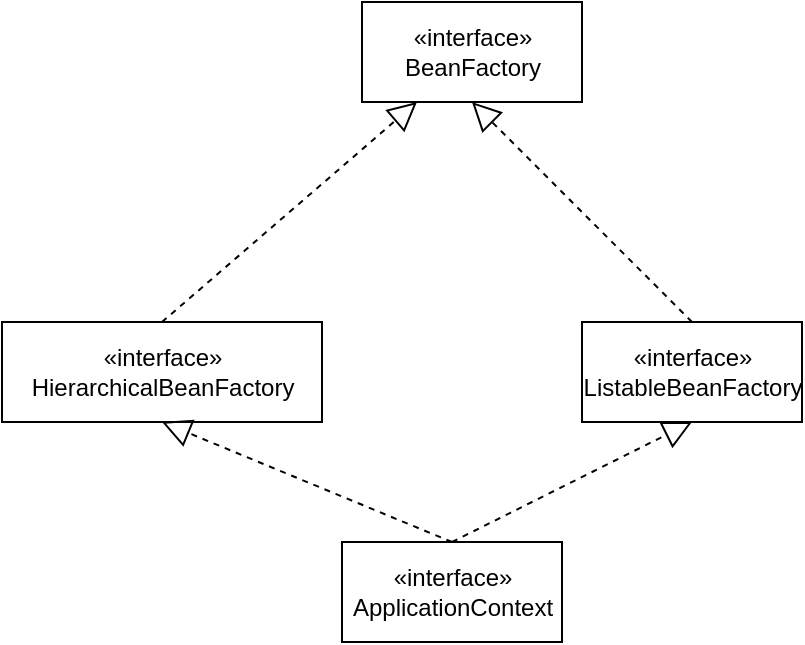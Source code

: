 <mxfile version="11.0.7" type="github"><diagram id="yeptABTIDGfz68AOCWZk" name="第 1 页"><mxGraphModel dx="1146" dy="508" grid="1" gridSize="10" guides="1" tooltips="1" connect="1" arrows="1" fold="1" page="1" pageScale="1" pageWidth="827" pageHeight="1169" math="0" shadow="0"><root><mxCell id="0"/><mxCell id="1" parent="0"/><mxCell id="4s668agWFyUiweSR1ub8-2" value="«interface»&lt;br&gt;&lt;span lang=&quot;zh-CN&quot;&gt;BeanFactory&lt;/span&gt;&lt;span lang=&quot;en-US&quot;&gt; &lt;/span&gt;" style="html=1;" vertex="1" parent="1"><mxGeometry x="270" y="150" width="110" height="50" as="geometry"/></mxCell><mxCell id="4s668agWFyUiweSR1ub8-4" value="«interface»&lt;br&gt;HierarchicalBeanFactory" style="html=1;" vertex="1" parent="1"><mxGeometry x="90" y="310" width="160" height="50" as="geometry"/></mxCell><mxCell id="4s668agWFyUiweSR1ub8-5" value="«interface»&lt;br&gt;ListableBeanFactory&lt;br/&gt;" style="html=1;" vertex="1" parent="1"><mxGeometry x="380" y="310" width="110" height="50" as="geometry"/></mxCell><mxCell id="4s668agWFyUiweSR1ub8-6" value="«interface»&lt;br&gt;&lt;span style=&quot;background: white&quot;&gt;ApplicationContext&lt;br/&gt;&lt;/span&gt;" style="html=1;" vertex="1" parent="1"><mxGeometry x="260" y="420" width="110" height="50" as="geometry"/></mxCell><mxCell id="4s668agWFyUiweSR1ub8-10" value="" style="endArrow=block;dashed=1;endFill=0;endSize=12;html=1;exitX=0.5;exitY=0;exitDx=0;exitDy=0;entryX=0.25;entryY=1;entryDx=0;entryDy=0;" edge="1" parent="1" source="4s668agWFyUiweSR1ub8-4" target="4s668agWFyUiweSR1ub8-2"><mxGeometry width="160" relative="1" as="geometry"><mxPoint x="130" y="250" as="sourcePoint"/><mxPoint x="290" y="250" as="targetPoint"/></mxGeometry></mxCell><mxCell id="4s668agWFyUiweSR1ub8-11" value="" style="endArrow=block;dashed=1;endFill=0;endSize=12;html=1;exitX=0.5;exitY=0;exitDx=0;exitDy=0;entryX=0.5;entryY=1;entryDx=0;entryDy=0;" edge="1" parent="1" source="4s668agWFyUiweSR1ub8-5" target="4s668agWFyUiweSR1ub8-2"><mxGeometry width="160" relative="1" as="geometry"><mxPoint x="130" y="320" as="sourcePoint"/><mxPoint x="307.5" y="210" as="targetPoint"/></mxGeometry></mxCell><mxCell id="4s668agWFyUiweSR1ub8-13" value="" style="endArrow=block;dashed=1;endFill=0;endSize=12;html=1;exitX=0.5;exitY=0;exitDx=0;exitDy=0;entryX=0.5;entryY=1;entryDx=0;entryDy=0;" edge="1" parent="1" source="4s668agWFyUiweSR1ub8-6" target="4s668agWFyUiweSR1ub8-4"><mxGeometry width="160" relative="1" as="geometry"><mxPoint x="310" y="320" as="sourcePoint"/><mxPoint x="330" y="210" as="targetPoint"/></mxGeometry></mxCell><mxCell id="4s668agWFyUiweSR1ub8-14" value="" style="endArrow=block;dashed=1;endFill=0;endSize=12;html=1;exitX=0.5;exitY=0;exitDx=0;exitDy=0;entryX=0.5;entryY=1;entryDx=0;entryDy=0;" edge="1" parent="1" source="4s668agWFyUiweSR1ub8-6" target="4s668agWFyUiweSR1ub8-5"><mxGeometry width="160" relative="1" as="geometry"><mxPoint x="325" y="400" as="sourcePoint"/><mxPoint x="260" y="360" as="targetPoint"/></mxGeometry></mxCell></root></mxGraphModel></diagram></mxfile>